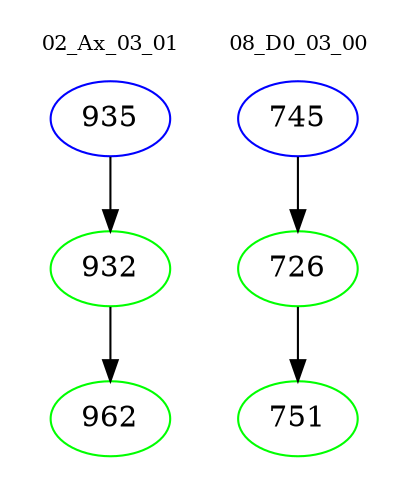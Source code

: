 digraph{
subgraph cluster_0 {
color = white
label = "02_Ax_03_01";
fontsize=10;
T0_935 [label="935", color="blue"]
T0_935 -> T0_932 [color="black"]
T0_932 [label="932", color="green"]
T0_932 -> T0_962 [color="black"]
T0_962 [label="962", color="green"]
}
subgraph cluster_1 {
color = white
label = "08_D0_03_00";
fontsize=10;
T1_745 [label="745", color="blue"]
T1_745 -> T1_726 [color="black"]
T1_726 [label="726", color="green"]
T1_726 -> T1_751 [color="black"]
T1_751 [label="751", color="green"]
}
}

